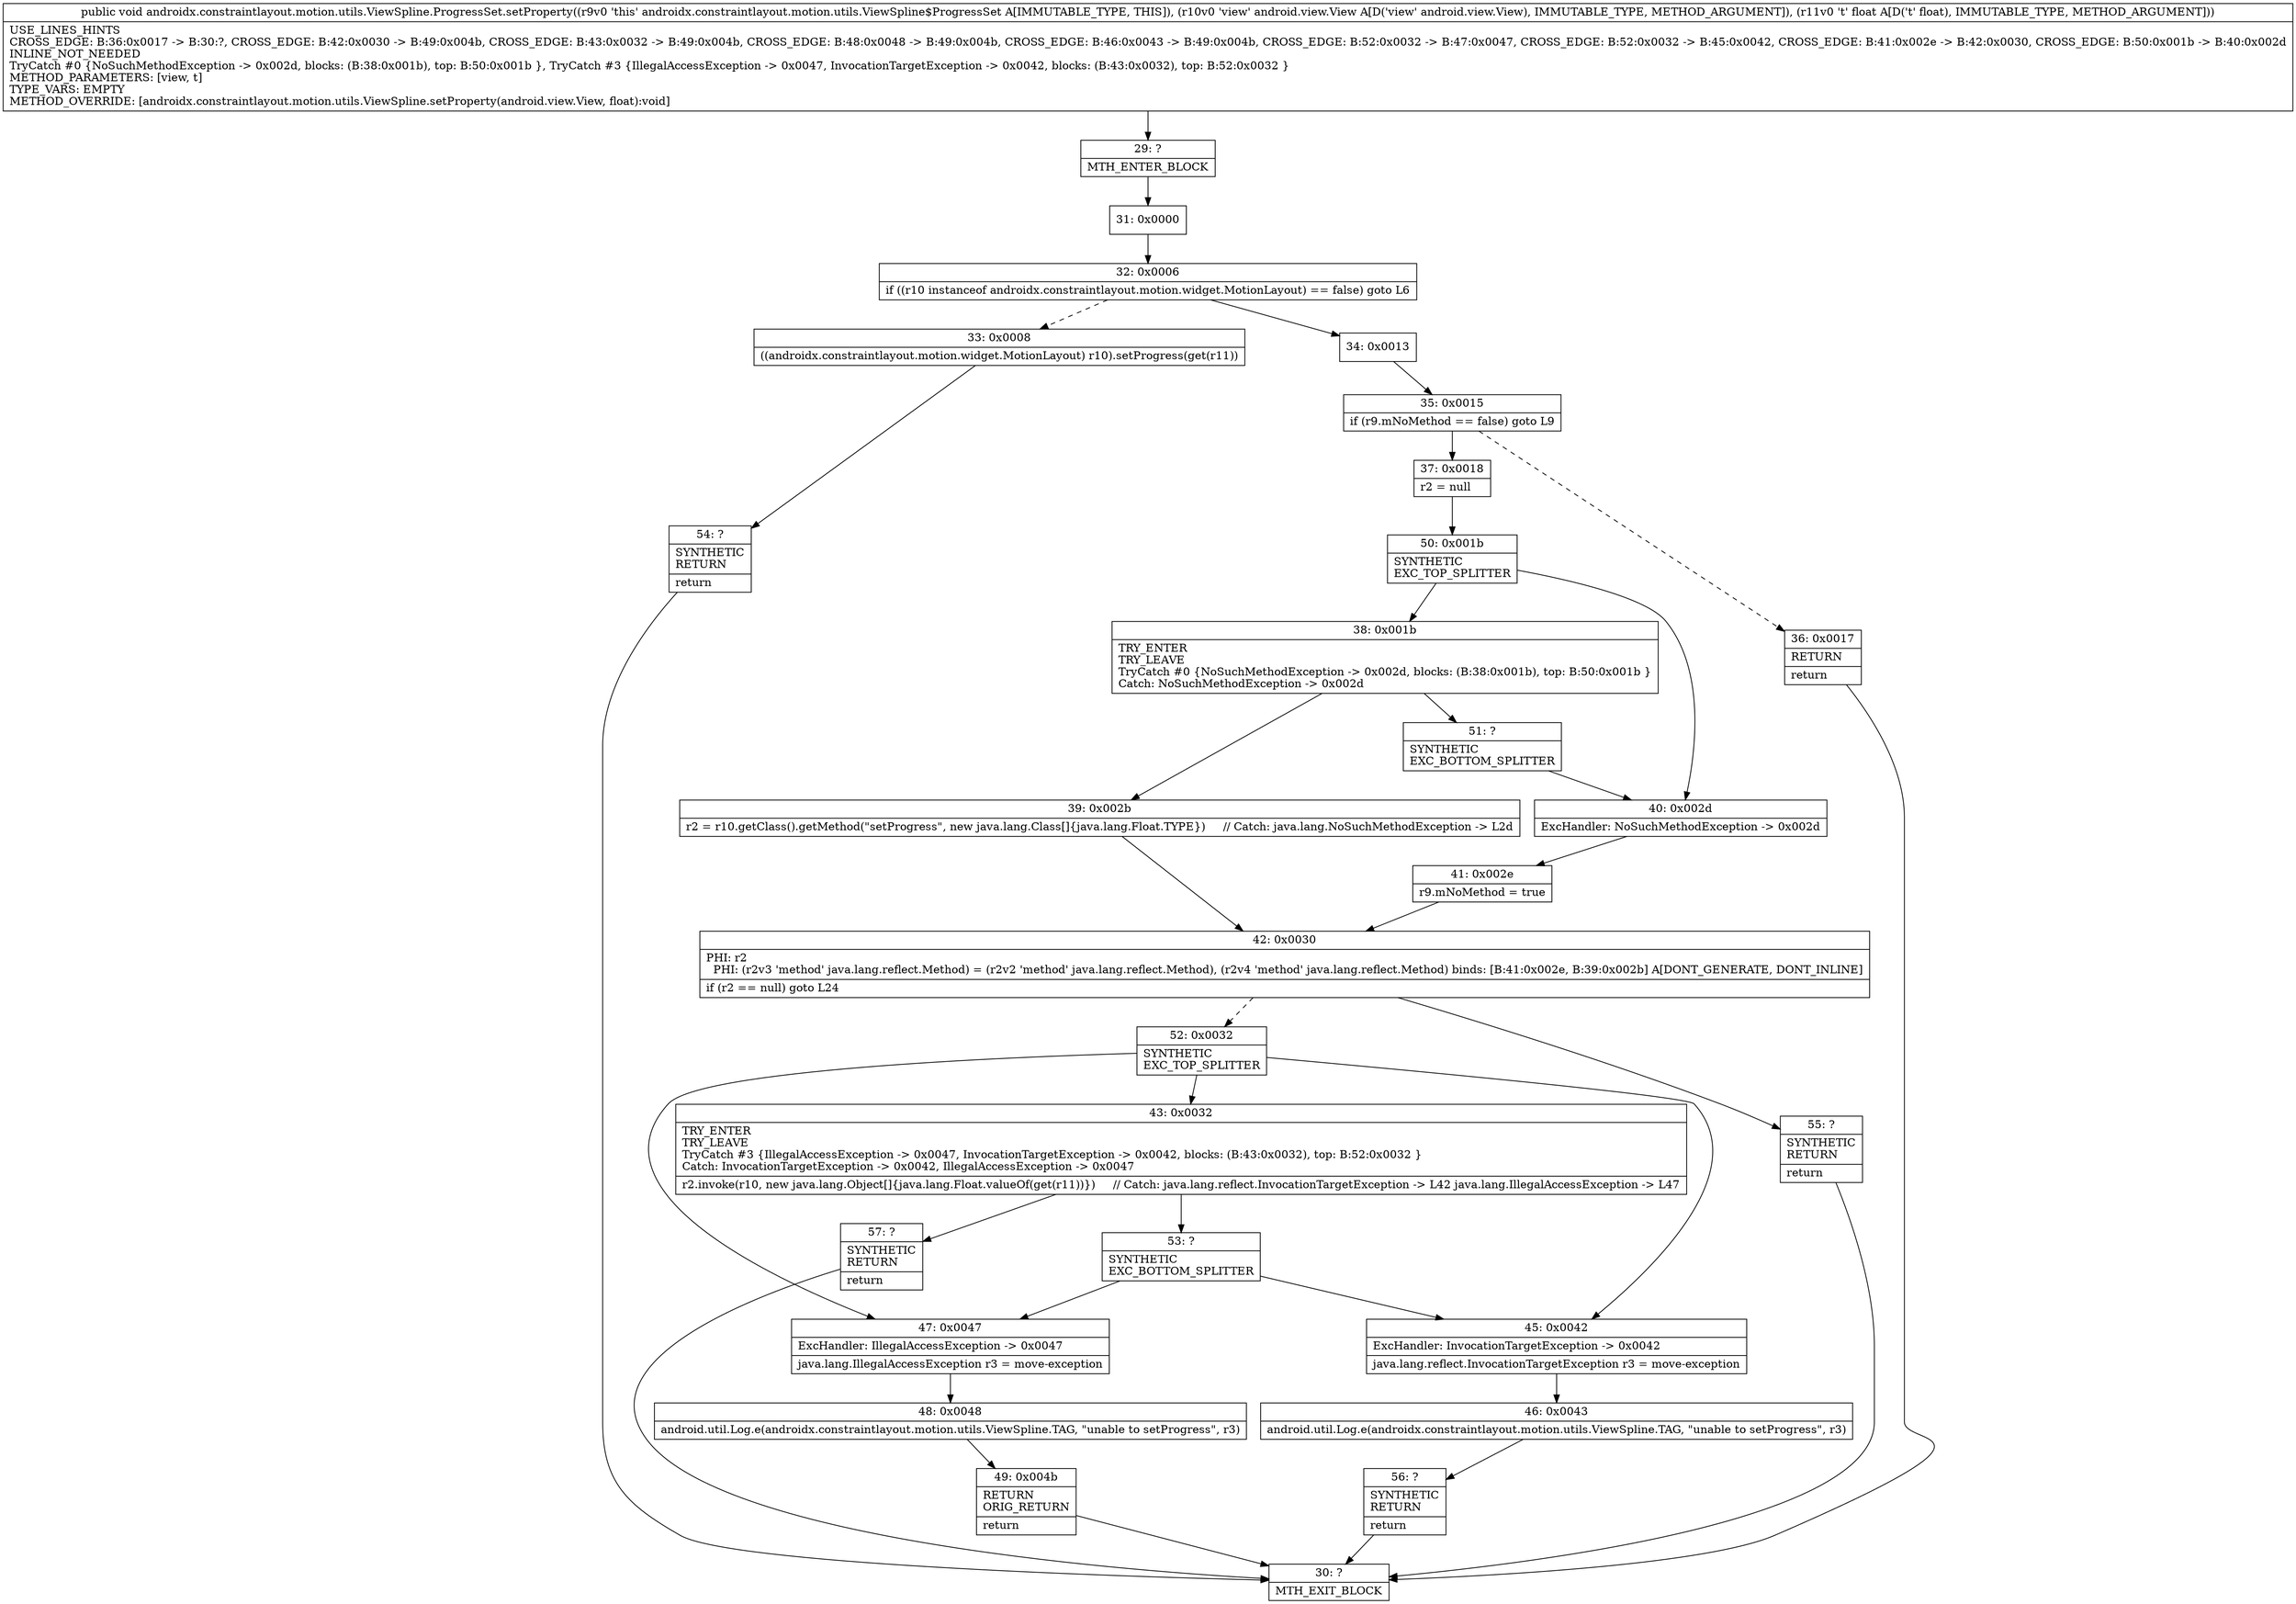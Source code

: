digraph "CFG forandroidx.constraintlayout.motion.utils.ViewSpline.ProgressSet.setProperty(Landroid\/view\/View;F)V" {
Node_29 [shape=record,label="{29\:\ ?|MTH_ENTER_BLOCK\l}"];
Node_31 [shape=record,label="{31\:\ 0x0000}"];
Node_32 [shape=record,label="{32\:\ 0x0006|if ((r10 instanceof androidx.constraintlayout.motion.widget.MotionLayout) == false) goto L6\l}"];
Node_33 [shape=record,label="{33\:\ 0x0008|((androidx.constraintlayout.motion.widget.MotionLayout) r10).setProgress(get(r11))\l}"];
Node_54 [shape=record,label="{54\:\ ?|SYNTHETIC\lRETURN\l|return\l}"];
Node_30 [shape=record,label="{30\:\ ?|MTH_EXIT_BLOCK\l}"];
Node_34 [shape=record,label="{34\:\ 0x0013}"];
Node_35 [shape=record,label="{35\:\ 0x0015|if (r9.mNoMethod == false) goto L9\l}"];
Node_36 [shape=record,label="{36\:\ 0x0017|RETURN\l|return\l}"];
Node_37 [shape=record,label="{37\:\ 0x0018|r2 = null\l}"];
Node_50 [shape=record,label="{50\:\ 0x001b|SYNTHETIC\lEXC_TOP_SPLITTER\l}"];
Node_38 [shape=record,label="{38\:\ 0x001b|TRY_ENTER\lTRY_LEAVE\lTryCatch #0 \{NoSuchMethodException \-\> 0x002d, blocks: (B:38:0x001b), top: B:50:0x001b \}\lCatch: NoSuchMethodException \-\> 0x002d\l}"];
Node_39 [shape=record,label="{39\:\ 0x002b|r2 = r10.getClass().getMethod(\"setProgress\", new java.lang.Class[]\{java.lang.Float.TYPE\})     \/\/ Catch: java.lang.NoSuchMethodException \-\> L2d\l}"];
Node_42 [shape=record,label="{42\:\ 0x0030|PHI: r2 \l  PHI: (r2v3 'method' java.lang.reflect.Method) = (r2v2 'method' java.lang.reflect.Method), (r2v4 'method' java.lang.reflect.Method) binds: [B:41:0x002e, B:39:0x002b] A[DONT_GENERATE, DONT_INLINE]\l|if (r2 == null) goto L24\l}"];
Node_52 [shape=record,label="{52\:\ 0x0032|SYNTHETIC\lEXC_TOP_SPLITTER\l}"];
Node_43 [shape=record,label="{43\:\ 0x0032|TRY_ENTER\lTRY_LEAVE\lTryCatch #3 \{IllegalAccessException \-\> 0x0047, InvocationTargetException \-\> 0x0042, blocks: (B:43:0x0032), top: B:52:0x0032 \}\lCatch: InvocationTargetException \-\> 0x0042, IllegalAccessException \-\> 0x0047\l|r2.invoke(r10, new java.lang.Object[]\{java.lang.Float.valueOf(get(r11))\})     \/\/ Catch: java.lang.reflect.InvocationTargetException \-\> L42 java.lang.IllegalAccessException \-\> L47\l}"];
Node_53 [shape=record,label="{53\:\ ?|SYNTHETIC\lEXC_BOTTOM_SPLITTER\l}"];
Node_57 [shape=record,label="{57\:\ ?|SYNTHETIC\lRETURN\l|return\l}"];
Node_47 [shape=record,label="{47\:\ 0x0047|ExcHandler: IllegalAccessException \-\> 0x0047\l|java.lang.IllegalAccessException r3 = move\-exception\l}"];
Node_48 [shape=record,label="{48\:\ 0x0048|android.util.Log.e(androidx.constraintlayout.motion.utils.ViewSpline.TAG, \"unable to setProgress\", r3)\l}"];
Node_49 [shape=record,label="{49\:\ 0x004b|RETURN\lORIG_RETURN\l|return\l}"];
Node_45 [shape=record,label="{45\:\ 0x0042|ExcHandler: InvocationTargetException \-\> 0x0042\l|java.lang.reflect.InvocationTargetException r3 = move\-exception\l}"];
Node_46 [shape=record,label="{46\:\ 0x0043|android.util.Log.e(androidx.constraintlayout.motion.utils.ViewSpline.TAG, \"unable to setProgress\", r3)\l}"];
Node_56 [shape=record,label="{56\:\ ?|SYNTHETIC\lRETURN\l|return\l}"];
Node_55 [shape=record,label="{55\:\ ?|SYNTHETIC\lRETURN\l|return\l}"];
Node_51 [shape=record,label="{51\:\ ?|SYNTHETIC\lEXC_BOTTOM_SPLITTER\l}"];
Node_40 [shape=record,label="{40\:\ 0x002d|ExcHandler: NoSuchMethodException \-\> 0x002d\l}"];
Node_41 [shape=record,label="{41\:\ 0x002e|r9.mNoMethod = true\l}"];
MethodNode[shape=record,label="{public void androidx.constraintlayout.motion.utils.ViewSpline.ProgressSet.setProperty((r9v0 'this' androidx.constraintlayout.motion.utils.ViewSpline$ProgressSet A[IMMUTABLE_TYPE, THIS]), (r10v0 'view' android.view.View A[D('view' android.view.View), IMMUTABLE_TYPE, METHOD_ARGUMENT]), (r11v0 't' float A[D('t' float), IMMUTABLE_TYPE, METHOD_ARGUMENT]))  | USE_LINES_HINTS\lCROSS_EDGE: B:36:0x0017 \-\> B:30:?, CROSS_EDGE: B:42:0x0030 \-\> B:49:0x004b, CROSS_EDGE: B:43:0x0032 \-\> B:49:0x004b, CROSS_EDGE: B:48:0x0048 \-\> B:49:0x004b, CROSS_EDGE: B:46:0x0043 \-\> B:49:0x004b, CROSS_EDGE: B:52:0x0032 \-\> B:47:0x0047, CROSS_EDGE: B:52:0x0032 \-\> B:45:0x0042, CROSS_EDGE: B:41:0x002e \-\> B:42:0x0030, CROSS_EDGE: B:50:0x001b \-\> B:40:0x002d\lINLINE_NOT_NEEDED\lTryCatch #0 \{NoSuchMethodException \-\> 0x002d, blocks: (B:38:0x001b), top: B:50:0x001b \}, TryCatch #3 \{IllegalAccessException \-\> 0x0047, InvocationTargetException \-\> 0x0042, blocks: (B:43:0x0032), top: B:52:0x0032 \}\lMETHOD_PARAMETERS: [view, t]\lTYPE_VARS: EMPTY\lMETHOD_OVERRIDE: [androidx.constraintlayout.motion.utils.ViewSpline.setProperty(android.view.View, float):void]\l}"];
MethodNode -> Node_29;Node_29 -> Node_31;
Node_31 -> Node_32;
Node_32 -> Node_33[style=dashed];
Node_32 -> Node_34;
Node_33 -> Node_54;
Node_54 -> Node_30;
Node_34 -> Node_35;
Node_35 -> Node_36[style=dashed];
Node_35 -> Node_37;
Node_36 -> Node_30;
Node_37 -> Node_50;
Node_50 -> Node_38;
Node_50 -> Node_40;
Node_38 -> Node_39;
Node_38 -> Node_51;
Node_39 -> Node_42;
Node_42 -> Node_52[style=dashed];
Node_42 -> Node_55;
Node_52 -> Node_43;
Node_52 -> Node_47;
Node_52 -> Node_45;
Node_43 -> Node_53;
Node_43 -> Node_57;
Node_53 -> Node_47;
Node_53 -> Node_45;
Node_57 -> Node_30;
Node_47 -> Node_48;
Node_48 -> Node_49;
Node_49 -> Node_30;
Node_45 -> Node_46;
Node_46 -> Node_56;
Node_56 -> Node_30;
Node_55 -> Node_30;
Node_51 -> Node_40;
Node_40 -> Node_41;
Node_41 -> Node_42;
}

